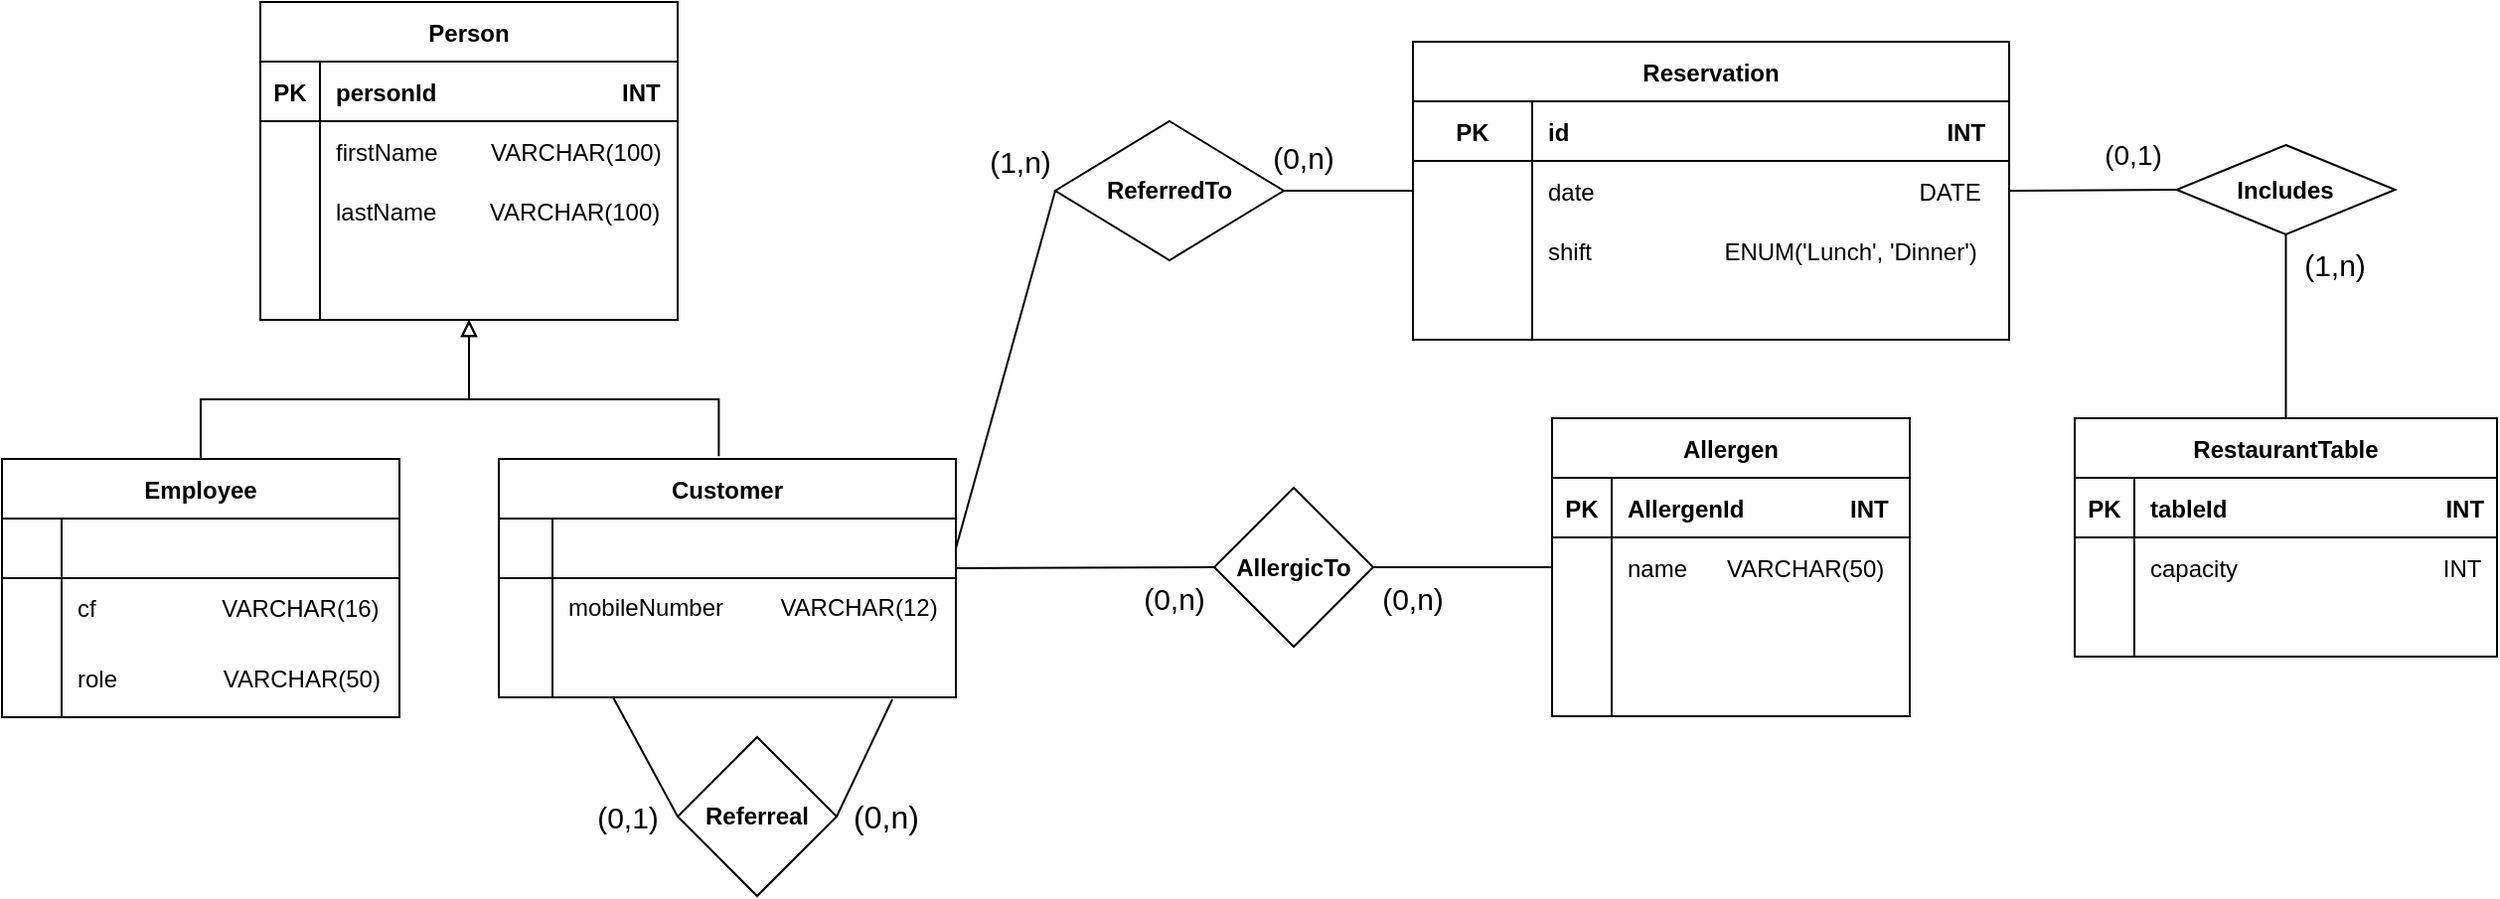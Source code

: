 <mxfile version="15.9.4" type="device"><diagram id="1aXHfnj2Hg2MPn0BLZoy" name="Page-1"><mxGraphModel dx="1703" dy="993" grid="1" gridSize="10" guides="1" tooltips="1" connect="1" arrows="1" fold="1" page="1" pageScale="1" pageWidth="827" pageHeight="1169" math="0" shadow="0"><root><mxCell id="0"/><mxCell id="1" parent="0"/><mxCell id="R9F9SljsC6DmI7qh5kv6-1" value="Person" style="shape=table;startSize=30;container=1;collapsible=1;childLayout=tableLayout;fixedRows=1;rowLines=0;fontStyle=1;align=center;resizeLast=1;" vertex="1" parent="1"><mxGeometry x="330" y="120" width="210" height="160" as="geometry"/></mxCell><mxCell id="R9F9SljsC6DmI7qh5kv6-2" value="" style="shape=partialRectangle;collapsible=0;dropTarget=0;pointerEvents=0;fillColor=none;top=0;left=0;bottom=1;right=0;points=[[0,0.5],[1,0.5]];portConstraint=eastwest;" vertex="1" parent="R9F9SljsC6DmI7qh5kv6-1"><mxGeometry y="30" width="210" height="30" as="geometry"/></mxCell><mxCell id="R9F9SljsC6DmI7qh5kv6-3" value="PK" style="shape=partialRectangle;connectable=0;fillColor=none;top=0;left=0;bottom=0;right=0;fontStyle=1;overflow=hidden;" vertex="1" parent="R9F9SljsC6DmI7qh5kv6-2"><mxGeometry width="30" height="30" as="geometry"><mxRectangle width="30" height="30" as="alternateBounds"/></mxGeometry></mxCell><mxCell id="R9F9SljsC6DmI7qh5kv6-4" value="personId                            INT" style="shape=partialRectangle;connectable=0;fillColor=none;top=0;left=0;bottom=0;right=0;align=left;spacingLeft=6;fontStyle=1;overflow=hidden;" vertex="1" parent="R9F9SljsC6DmI7qh5kv6-2"><mxGeometry x="30" width="180" height="30" as="geometry"><mxRectangle width="180" height="30" as="alternateBounds"/></mxGeometry></mxCell><mxCell id="R9F9SljsC6DmI7qh5kv6-5" value="" style="shape=partialRectangle;collapsible=0;dropTarget=0;pointerEvents=0;fillColor=none;top=0;left=0;bottom=0;right=0;points=[[0,0.5],[1,0.5]];portConstraint=eastwest;" vertex="1" parent="R9F9SljsC6DmI7qh5kv6-1"><mxGeometry y="60" width="210" height="30" as="geometry"/></mxCell><mxCell id="R9F9SljsC6DmI7qh5kv6-6" value="" style="shape=partialRectangle;connectable=0;fillColor=none;top=0;left=0;bottom=0;right=0;editable=1;overflow=hidden;" vertex="1" parent="R9F9SljsC6DmI7qh5kv6-5"><mxGeometry width="30" height="30" as="geometry"><mxRectangle width="30" height="30" as="alternateBounds"/></mxGeometry></mxCell><mxCell id="R9F9SljsC6DmI7qh5kv6-7" value="firstName        VARCHAR(100)" style="shape=partialRectangle;connectable=0;fillColor=none;top=0;left=0;bottom=0;right=0;align=left;spacingLeft=6;overflow=hidden;" vertex="1" parent="R9F9SljsC6DmI7qh5kv6-5"><mxGeometry x="30" width="180" height="30" as="geometry"><mxRectangle width="180" height="30" as="alternateBounds"/></mxGeometry></mxCell><mxCell id="R9F9SljsC6DmI7qh5kv6-8" value="" style="shape=partialRectangle;collapsible=0;dropTarget=0;pointerEvents=0;fillColor=none;top=0;left=0;bottom=0;right=0;points=[[0,0.5],[1,0.5]];portConstraint=eastwest;" vertex="1" parent="R9F9SljsC6DmI7qh5kv6-1"><mxGeometry y="90" width="210" height="30" as="geometry"/></mxCell><mxCell id="R9F9SljsC6DmI7qh5kv6-9" value="" style="shape=partialRectangle;connectable=0;fillColor=none;top=0;left=0;bottom=0;right=0;editable=1;overflow=hidden;" vertex="1" parent="R9F9SljsC6DmI7qh5kv6-8"><mxGeometry width="30" height="30" as="geometry"><mxRectangle width="30" height="30" as="alternateBounds"/></mxGeometry></mxCell><mxCell id="R9F9SljsC6DmI7qh5kv6-10" value="lastName        VARCHAR(100)" style="shape=partialRectangle;connectable=0;fillColor=none;top=0;left=0;bottom=0;right=0;align=left;spacingLeft=6;overflow=hidden;" vertex="1" parent="R9F9SljsC6DmI7qh5kv6-8"><mxGeometry x="30" width="180" height="30" as="geometry"><mxRectangle width="180" height="30" as="alternateBounds"/></mxGeometry></mxCell><mxCell id="R9F9SljsC6DmI7qh5kv6-11" value="Employee" style="shape=table;startSize=30;container=1;collapsible=1;childLayout=tableLayout;fixedRows=1;rowLines=0;fontStyle=1;align=center;resizeLast=1;" vertex="1" parent="1"><mxGeometry x="200" y="350" width="200" height="130" as="geometry"/></mxCell><mxCell id="R9F9SljsC6DmI7qh5kv6-12" value="" style="shape=partialRectangle;collapsible=0;dropTarget=0;pointerEvents=0;fillColor=none;top=0;left=0;bottom=1;right=0;points=[[0,0.5],[1,0.5]];portConstraint=eastwest;" vertex="1" parent="R9F9SljsC6DmI7qh5kv6-11"><mxGeometry y="30" width="200" height="30" as="geometry"/></mxCell><mxCell id="R9F9SljsC6DmI7qh5kv6-13" value="" style="shape=partialRectangle;connectable=0;fillColor=none;top=0;left=0;bottom=0;right=0;fontStyle=1;overflow=hidden;" vertex="1" parent="R9F9SljsC6DmI7qh5kv6-12"><mxGeometry width="30" height="30" as="geometry"><mxRectangle width="30" height="30" as="alternateBounds"/></mxGeometry></mxCell><mxCell id="R9F9SljsC6DmI7qh5kv6-14" value="" style="shape=partialRectangle;connectable=0;fillColor=none;top=0;left=0;bottom=0;right=0;align=left;spacingLeft=6;fontStyle=1;overflow=hidden;" vertex="1" parent="R9F9SljsC6DmI7qh5kv6-12"><mxGeometry x="30" width="170" height="30" as="geometry"><mxRectangle width="170" height="30" as="alternateBounds"/></mxGeometry></mxCell><mxCell id="R9F9SljsC6DmI7qh5kv6-18" value="" style="shape=partialRectangle;collapsible=0;dropTarget=0;pointerEvents=0;fillColor=none;top=0;left=0;bottom=0;right=0;points=[[0,0.5],[1,0.5]];portConstraint=eastwest;" vertex="1" parent="R9F9SljsC6DmI7qh5kv6-11"><mxGeometry y="60" width="200" height="30" as="geometry"/></mxCell><mxCell id="R9F9SljsC6DmI7qh5kv6-19" value="" style="shape=partialRectangle;connectable=0;fillColor=none;top=0;left=0;bottom=0;right=0;editable=1;overflow=hidden;" vertex="1" parent="R9F9SljsC6DmI7qh5kv6-18"><mxGeometry width="30" height="30" as="geometry"><mxRectangle width="30" height="30" as="alternateBounds"/></mxGeometry></mxCell><mxCell id="R9F9SljsC6DmI7qh5kv6-20" value="" style="shape=partialRectangle;connectable=0;fillColor=none;top=0;left=0;bottom=0;right=0;align=left;spacingLeft=6;overflow=hidden;" vertex="1" parent="R9F9SljsC6DmI7qh5kv6-18"><mxGeometry x="30" width="170" height="30" as="geometry"><mxRectangle width="170" height="30" as="alternateBounds"/></mxGeometry></mxCell><mxCell id="R9F9SljsC6DmI7qh5kv6-15" value="" style="shape=partialRectangle;collapsible=0;dropTarget=0;pointerEvents=0;fillColor=none;top=0;left=0;bottom=0;right=0;points=[[0,0.5],[1,0.5]];portConstraint=eastwest;" vertex="1" parent="R9F9SljsC6DmI7qh5kv6-11"><mxGeometry y="90" width="200" height="40" as="geometry"/></mxCell><mxCell id="R9F9SljsC6DmI7qh5kv6-16" value="" style="shape=partialRectangle;connectable=0;fillColor=none;top=0;left=0;bottom=0;right=0;editable=1;overflow=hidden;" vertex="1" parent="R9F9SljsC6DmI7qh5kv6-15"><mxGeometry width="30" height="40" as="geometry"><mxRectangle width="30" height="40" as="alternateBounds"/></mxGeometry></mxCell><mxCell id="R9F9SljsC6DmI7qh5kv6-17" value="role                VARCHAR(50)" style="shape=partialRectangle;connectable=0;fillColor=none;top=0;left=0;bottom=0;right=0;align=left;spacingLeft=6;overflow=hidden;" vertex="1" parent="R9F9SljsC6DmI7qh5kv6-15"><mxGeometry x="30" width="170" height="40" as="geometry"><mxRectangle width="170" height="40" as="alternateBounds"/></mxGeometry></mxCell><mxCell id="R9F9SljsC6DmI7qh5kv6-22" value="" style="edgeStyle=elbowEdgeStyle;elbow=vertical;endArrow=block;html=1;rounded=0;strokeColor=#000000;endFill=0;exitX=0.5;exitY=0;exitDx=0;exitDy=0;" edge="1" parent="1" source="R9F9SljsC6DmI7qh5kv6-11"><mxGeometry width="50" height="50" relative="1" as="geometry"><mxPoint x="240" y="350" as="sourcePoint"/><mxPoint x="435" y="280" as="targetPoint"/><Array as="points"><mxPoint x="370" y="320"/><mxPoint x="420" y="320"/><mxPoint x="330" y="320"/><mxPoint x="320" y="320"/><mxPoint x="400" y="310"/><mxPoint x="370" y="325"/></Array></mxGeometry></mxCell><mxCell id="R9F9SljsC6DmI7qh5kv6-23" value="" style="edgeStyle=elbowEdgeStyle;elbow=vertical;endArrow=block;html=1;rounded=0;strokeColor=#000000;endFill=0;exitX=0.289;exitY=-0.03;exitDx=0;exitDy=0;exitPerimeter=0;entryX=0.5;entryY=1;entryDx=0;entryDy=0;" edge="1" parent="1" target="R9F9SljsC6DmI7qh5kv6-1"><mxGeometry width="50" height="50" relative="1" as="geometry"><mxPoint x="560.69" y="348.62" as="sourcePoint"/><mxPoint x="390" y="270" as="targetPoint"/><Array as="points"><mxPoint x="410" y="320"/><mxPoint x="380" y="300"/><mxPoint x="470" y="310"/><mxPoint x="580" y="330"/><mxPoint x="570" y="320"/><mxPoint x="450" y="320"/></Array></mxGeometry></mxCell><mxCell id="R9F9SljsC6DmI7qh5kv6-24" value="cf                   VARCHAR(16)" style="shape=partialRectangle;connectable=0;fillColor=none;top=0;left=0;bottom=0;right=0;align=left;spacingLeft=6;overflow=hidden;" vertex="1" parent="1"><mxGeometry x="230" y="409.5" width="240" height="30" as="geometry"><mxRectangle width="240" height="40" as="alternateBounds"/></mxGeometry></mxCell><mxCell id="R9F9SljsC6DmI7qh5kv6-25" value="&lt;b&gt;Referreal&lt;/b&gt;" style="rhombus;whiteSpace=wrap;html=1;fillColor=none;" vertex="1" parent="1"><mxGeometry x="540" y="490" width="80" height="80" as="geometry"/></mxCell><mxCell id="R9F9SljsC6DmI7qh5kv6-26" value="Reservation" style="shape=table;startSize=30;container=1;collapsible=1;childLayout=tableLayout;fixedRows=1;rowLines=0;fontStyle=1;align=center;resizeLast=1;fillColor=none;" vertex="1" parent="1"><mxGeometry x="910" y="140" width="300" height="150" as="geometry"/></mxCell><mxCell id="R9F9SljsC6DmI7qh5kv6-27" value="" style="shape=partialRectangle;collapsible=0;dropTarget=0;pointerEvents=0;fillColor=none;top=0;left=0;bottom=1;right=0;points=[[0,0.5],[1,0.5]];portConstraint=eastwest;" vertex="1" parent="R9F9SljsC6DmI7qh5kv6-26"><mxGeometry y="30" width="300" height="30" as="geometry"/></mxCell><mxCell id="R9F9SljsC6DmI7qh5kv6-28" value="PK" style="shape=partialRectangle;connectable=0;fillColor=none;top=0;left=0;bottom=0;right=0;fontStyle=1;overflow=hidden;" vertex="1" parent="R9F9SljsC6DmI7qh5kv6-27"><mxGeometry width="60" height="30" as="geometry"><mxRectangle width="60" height="30" as="alternateBounds"/></mxGeometry></mxCell><mxCell id="R9F9SljsC6DmI7qh5kv6-29" value="id                                                         INT" style="shape=partialRectangle;connectable=0;fillColor=none;top=0;left=0;bottom=0;right=0;align=left;spacingLeft=6;fontStyle=1;overflow=hidden;" vertex="1" parent="R9F9SljsC6DmI7qh5kv6-27"><mxGeometry x="60" width="240" height="30" as="geometry"><mxRectangle width="240" height="30" as="alternateBounds"/></mxGeometry></mxCell><mxCell id="R9F9SljsC6DmI7qh5kv6-33" value="" style="shape=partialRectangle;collapsible=0;dropTarget=0;pointerEvents=0;fillColor=none;top=0;left=0;bottom=0;right=0;points=[[0,0.5],[1,0.5]];portConstraint=eastwest;" vertex="1" parent="R9F9SljsC6DmI7qh5kv6-26"><mxGeometry y="60" width="300" height="30" as="geometry"/></mxCell><mxCell id="R9F9SljsC6DmI7qh5kv6-34" value="" style="shape=partialRectangle;connectable=0;fillColor=none;top=0;left=0;bottom=0;right=0;editable=1;overflow=hidden;" vertex="1" parent="R9F9SljsC6DmI7qh5kv6-33"><mxGeometry width="60" height="30" as="geometry"><mxRectangle width="60" height="30" as="alternateBounds"/></mxGeometry></mxCell><mxCell id="R9F9SljsC6DmI7qh5kv6-35" value="date                                                 DATE" style="shape=partialRectangle;connectable=0;fillColor=none;top=0;left=0;bottom=0;right=0;align=left;spacingLeft=6;overflow=hidden;" vertex="1" parent="R9F9SljsC6DmI7qh5kv6-33"><mxGeometry x="60" width="240" height="30" as="geometry"><mxRectangle width="240" height="30" as="alternateBounds"/></mxGeometry></mxCell><mxCell id="R9F9SljsC6DmI7qh5kv6-36" value="" style="shape=partialRectangle;collapsible=0;dropTarget=0;pointerEvents=0;fillColor=none;top=0;left=0;bottom=0;right=0;points=[[0,0.5],[1,0.5]];portConstraint=eastwest;" vertex="1" parent="R9F9SljsC6DmI7qh5kv6-26"><mxGeometry y="90" width="300" height="30" as="geometry"/></mxCell><mxCell id="R9F9SljsC6DmI7qh5kv6-37" value="" style="shape=partialRectangle;connectable=0;fillColor=none;top=0;left=0;bottom=0;right=0;editable=1;overflow=hidden;" vertex="1" parent="R9F9SljsC6DmI7qh5kv6-36"><mxGeometry width="60" height="30" as="geometry"><mxRectangle width="60" height="30" as="alternateBounds"/></mxGeometry></mxCell><mxCell id="R9F9SljsC6DmI7qh5kv6-38" value="shift                    ENUM('Lunch', 'Dinner')" style="shape=partialRectangle;connectable=0;fillColor=none;top=0;left=0;bottom=0;right=0;align=left;spacingLeft=6;overflow=hidden;" vertex="1" parent="R9F9SljsC6DmI7qh5kv6-36"><mxGeometry x="60" width="240" height="30" as="geometry"><mxRectangle width="240" height="30" as="alternateBounds"/></mxGeometry></mxCell><mxCell id="R9F9SljsC6DmI7qh5kv6-30" value="" style="shape=partialRectangle;collapsible=0;dropTarget=0;pointerEvents=0;fillColor=none;top=0;left=0;bottom=0;right=0;points=[[0,0.5],[1,0.5]];portConstraint=eastwest;" vertex="1" parent="R9F9SljsC6DmI7qh5kv6-26"><mxGeometry y="120" width="300" height="30" as="geometry"/></mxCell><mxCell id="R9F9SljsC6DmI7qh5kv6-31" value="" style="shape=partialRectangle;connectable=0;fillColor=none;top=0;left=0;bottom=0;right=0;editable=1;overflow=hidden;" vertex="1" parent="R9F9SljsC6DmI7qh5kv6-30"><mxGeometry width="60" height="30" as="geometry"><mxRectangle width="60" height="30" as="alternateBounds"/></mxGeometry></mxCell><mxCell id="R9F9SljsC6DmI7qh5kv6-32" value="" style="shape=partialRectangle;connectable=0;fillColor=none;top=0;left=0;bottom=0;right=0;align=left;spacingLeft=6;overflow=hidden;" vertex="1" parent="R9F9SljsC6DmI7qh5kv6-30"><mxGeometry x="60" width="240" height="30" as="geometry"><mxRectangle width="240" height="30" as="alternateBounds"/></mxGeometry></mxCell><mxCell id="R9F9SljsC6DmI7qh5kv6-40" value="Allergen" style="shape=table;startSize=30;container=1;collapsible=1;childLayout=tableLayout;fixedRows=1;rowLines=0;fontStyle=1;align=center;resizeLast=1;fillColor=none;" vertex="1" parent="1"><mxGeometry x="980" y="329.5" width="180" height="150" as="geometry"><mxRectangle x="1010" y="480" width="60" height="30" as="alternateBounds"/></mxGeometry></mxCell><mxCell id="R9F9SljsC6DmI7qh5kv6-41" value="" style="shape=partialRectangle;collapsible=0;dropTarget=0;pointerEvents=0;fillColor=none;top=0;left=0;bottom=1;right=0;points=[[0,0.5],[1,0.5]];portConstraint=eastwest;" vertex="1" parent="R9F9SljsC6DmI7qh5kv6-40"><mxGeometry y="30" width="180" height="30" as="geometry"/></mxCell><mxCell id="R9F9SljsC6DmI7qh5kv6-42" value="PK" style="shape=partialRectangle;connectable=0;fillColor=none;top=0;left=0;bottom=0;right=0;fontStyle=1;overflow=hidden;" vertex="1" parent="R9F9SljsC6DmI7qh5kv6-41"><mxGeometry width="30" height="30" as="geometry"><mxRectangle width="30" height="30" as="alternateBounds"/></mxGeometry></mxCell><mxCell id="R9F9SljsC6DmI7qh5kv6-43" value="AllergenId                INT" style="shape=partialRectangle;connectable=0;fillColor=none;top=0;left=0;bottom=0;right=0;align=left;spacingLeft=6;fontStyle=1;overflow=hidden;" vertex="1" parent="R9F9SljsC6DmI7qh5kv6-41"><mxGeometry x="30" width="150" height="30" as="geometry"><mxRectangle width="150" height="30" as="alternateBounds"/></mxGeometry></mxCell><mxCell id="R9F9SljsC6DmI7qh5kv6-44" value="" style="shape=partialRectangle;collapsible=0;dropTarget=0;pointerEvents=0;fillColor=none;top=0;left=0;bottom=0;right=0;points=[[0,0.5],[1,0.5]];portConstraint=eastwest;" vertex="1" parent="R9F9SljsC6DmI7qh5kv6-40"><mxGeometry y="60" width="180" height="30" as="geometry"/></mxCell><mxCell id="R9F9SljsC6DmI7qh5kv6-45" value="" style="shape=partialRectangle;connectable=0;fillColor=none;top=0;left=0;bottom=0;right=0;editable=1;overflow=hidden;" vertex="1" parent="R9F9SljsC6DmI7qh5kv6-44"><mxGeometry width="30" height="30" as="geometry"><mxRectangle width="30" height="30" as="alternateBounds"/></mxGeometry></mxCell><mxCell id="R9F9SljsC6DmI7qh5kv6-46" value="name      VARCHAR(50)" style="shape=partialRectangle;connectable=0;fillColor=none;top=0;left=0;bottom=0;right=0;align=left;spacingLeft=6;overflow=hidden;" vertex="1" parent="R9F9SljsC6DmI7qh5kv6-44"><mxGeometry x="30" width="150" height="30" as="geometry"><mxRectangle width="150" height="30" as="alternateBounds"/></mxGeometry></mxCell><mxCell id="R9F9SljsC6DmI7qh5kv6-47" value="" style="shape=partialRectangle;collapsible=0;dropTarget=0;pointerEvents=0;fillColor=none;top=0;left=0;bottom=0;right=0;points=[[0,0.5],[1,0.5]];portConstraint=eastwest;" vertex="1" parent="R9F9SljsC6DmI7qh5kv6-40"><mxGeometry y="90" width="180" height="30" as="geometry"/></mxCell><mxCell id="R9F9SljsC6DmI7qh5kv6-48" value="" style="shape=partialRectangle;connectable=0;fillColor=none;top=0;left=0;bottom=0;right=0;editable=1;overflow=hidden;" vertex="1" parent="R9F9SljsC6DmI7qh5kv6-47"><mxGeometry width="30" height="30" as="geometry"><mxRectangle width="30" height="30" as="alternateBounds"/></mxGeometry></mxCell><mxCell id="R9F9SljsC6DmI7qh5kv6-49" value="" style="shape=partialRectangle;connectable=0;fillColor=none;top=0;left=0;bottom=0;right=0;align=left;spacingLeft=6;overflow=hidden;" vertex="1" parent="R9F9SljsC6DmI7qh5kv6-47"><mxGeometry x="30" width="150" height="30" as="geometry"><mxRectangle width="150" height="30" as="alternateBounds"/></mxGeometry></mxCell><mxCell id="R9F9SljsC6DmI7qh5kv6-50" value="" style="shape=partialRectangle;collapsible=0;dropTarget=0;pointerEvents=0;fillColor=none;top=0;left=0;bottom=0;right=0;points=[[0,0.5],[1,0.5]];portConstraint=eastwest;" vertex="1" parent="R9F9SljsC6DmI7qh5kv6-40"><mxGeometry y="120" width="180" height="30" as="geometry"/></mxCell><mxCell id="R9F9SljsC6DmI7qh5kv6-51" value="" style="shape=partialRectangle;connectable=0;fillColor=none;top=0;left=0;bottom=0;right=0;editable=1;overflow=hidden;" vertex="1" parent="R9F9SljsC6DmI7qh5kv6-50"><mxGeometry width="30" height="30" as="geometry"><mxRectangle width="30" height="30" as="alternateBounds"/></mxGeometry></mxCell><mxCell id="R9F9SljsC6DmI7qh5kv6-52" value="" style="shape=partialRectangle;connectable=0;fillColor=none;top=0;left=0;bottom=0;right=0;align=left;spacingLeft=6;overflow=hidden;" vertex="1" parent="R9F9SljsC6DmI7qh5kv6-50"><mxGeometry x="30" width="150" height="30" as="geometry"><mxRectangle width="150" height="30" as="alternateBounds"/></mxGeometry></mxCell><mxCell id="R9F9SljsC6DmI7qh5kv6-53" value="&lt;b&gt;AllergicTo&lt;/b&gt;" style="rhombus;whiteSpace=wrap;html=1;fillColor=none;" vertex="1" parent="1"><mxGeometry x="810" y="364.5" width="80" height="80" as="geometry"/></mxCell><mxCell id="R9F9SljsC6DmI7qh5kv6-54" value="" style="endArrow=none;html=1;rounded=0;strokeColor=#000000;entryX=0;entryY=0.5;entryDx=0;entryDy=0;exitX=1;exitY=0.833;exitDx=0;exitDy=0;exitPerimeter=0;" edge="1" parent="1" target="R9F9SljsC6DmI7qh5kv6-53" source="R9F9SljsC6DmI7qh5kv6-109"><mxGeometry width="50" height="50" relative="1" as="geometry"><mxPoint x="710" y="391" as="sourcePoint"/><mxPoint x="770" y="190" as="targetPoint"/></mxGeometry></mxCell><mxCell id="R9F9SljsC6DmI7qh5kv6-55" value="" style="endArrow=none;html=1;rounded=0;strokeColor=#000000;entryX=0;entryY=0.5;entryDx=0;entryDy=0;" edge="1" parent="1" target="R9F9SljsC6DmI7qh5kv6-44"><mxGeometry width="50" height="50" relative="1" as="geometry"><mxPoint x="890" y="404.5" as="sourcePoint"/><mxPoint x="940" y="354.5" as="targetPoint"/></mxGeometry></mxCell><mxCell id="R9F9SljsC6DmI7qh5kv6-57" value="" style="endArrow=none;html=1;rounded=0;strokeColor=#000000;exitX=0;exitY=0.5;exitDx=0;exitDy=0;entryX=0.25;entryY=1;entryDx=0;entryDy=0;entryPerimeter=0;" edge="1" parent="1" source="R9F9SljsC6DmI7qh5kv6-25" target="R9F9SljsC6DmI7qh5kv6-115"><mxGeometry width="50" height="50" relative="1" as="geometry"><mxPoint x="480" y="456" as="sourcePoint"/><mxPoint x="570" y="610" as="targetPoint"/></mxGeometry></mxCell><mxCell id="R9F9SljsC6DmI7qh5kv6-58" value="" style="endArrow=none;html=1;rounded=0;strokeColor=#000000;exitX=1;exitY=0.5;exitDx=0;exitDy=0;entryX=0.861;entryY=1.033;entryDx=0;entryDy=0;entryPerimeter=0;" edge="1" parent="1" source="R9F9SljsC6DmI7qh5kv6-25" target="R9F9SljsC6DmI7qh5kv6-115"><mxGeometry width="50" height="50" relative="1" as="geometry"><mxPoint x="645" y="500" as="sourcePoint"/><mxPoint x="658" y="580" as="targetPoint"/></mxGeometry></mxCell><mxCell id="R9F9SljsC6DmI7qh5kv6-59" value="(0,1)" style="text;html=1;strokeColor=none;fillColor=none;align=center;verticalAlign=middle;whiteSpace=wrap;rounded=0;fontSize=15;" vertex="1" parent="1"><mxGeometry x="500" y="520" width="30" height="20" as="geometry"/></mxCell><mxCell id="R9F9SljsC6DmI7qh5kv6-60" value="(0,n)" style="text;html=1;strokeColor=none;fillColor=none;align=center;verticalAlign=middle;whiteSpace=wrap;rounded=0;fontSize=16;" vertex="1" parent="1"><mxGeometry x="630" y="520" width="30" height="20" as="geometry"/></mxCell><mxCell id="R9F9SljsC6DmI7qh5kv6-62" value="&lt;font style=&quot;font-size: 15px&quot;&gt;(0,n)&lt;/font&gt;" style="text;html=1;strokeColor=none;fillColor=none;align=center;verticalAlign=middle;whiteSpace=wrap;rounded=0;fontSize=15;" vertex="1" parent="1"><mxGeometry x="890" y="409.5" width="40" height="20" as="geometry"/></mxCell><mxCell id="R9F9SljsC6DmI7qh5kv6-67" value="(0,n)" style="text;html=1;strokeColor=none;fillColor=none;align=center;verticalAlign=middle;whiteSpace=wrap;rounded=0;fontSize=15;" vertex="1" parent="1"><mxGeometry x="845" y="190" width="20" height="15" as="geometry"/></mxCell><mxCell id="R9F9SljsC6DmI7qh5kv6-68" value="&lt;b&gt;ReferredTo&lt;/b&gt;" style="rhombus;whiteSpace=wrap;html=1;fillColor=none;" vertex="1" parent="1"><mxGeometry x="730" y="180" width="115" height="70" as="geometry"/></mxCell><mxCell id="R9F9SljsC6DmI7qh5kv6-69" value="" style="endArrow=none;html=1;rounded=0;strokeColor=#000000;exitX=1;exitY=0.5;exitDx=0;exitDy=0;entryX=0;entryY=0.5;entryDx=0;entryDy=0;" edge="1" parent="1" source="R9F9SljsC6DmI7qh5kv6-109" target="R9F9SljsC6DmI7qh5kv6-68"><mxGeometry width="50" height="50" relative="1" as="geometry"><mxPoint x="710" y="350" as="sourcePoint"/><mxPoint x="800" y="280" as="targetPoint"/></mxGeometry></mxCell><mxCell id="R9F9SljsC6DmI7qh5kv6-71" value="(1,n)" style="text;html=1;strokeColor=none;fillColor=none;align=center;verticalAlign=middle;whiteSpace=wrap;rounded=0;strokeWidth=3;fontSize=15;" vertex="1" parent="1"><mxGeometry x="695" y="190" width="35" height="20" as="geometry"/></mxCell><mxCell id="R9F9SljsC6DmI7qh5kv6-73" value="" style="endArrow=none;html=1;rounded=0;fontSize=16;strokeColor=#000000;exitX=1;exitY=0.5;exitDx=0;exitDy=0;entryX=0;entryY=0.5;entryDx=0;entryDy=0;" edge="1" parent="1" source="R9F9SljsC6DmI7qh5kv6-33" target="R9F9SljsC6DmI7qh5kv6-74"><mxGeometry width="50" height="50" relative="1" as="geometry"><mxPoint x="1270" y="170" as="sourcePoint"/><mxPoint x="1400" y="155" as="targetPoint"/></mxGeometry></mxCell><mxCell id="R9F9SljsC6DmI7qh5kv6-74" value="&lt;b&gt;Includes&lt;br&gt;&lt;/b&gt;" style="rhombus;whiteSpace=wrap;html=1;fillColor=none;" vertex="1" parent="1"><mxGeometry x="1294.25" y="192" width="110" height="45" as="geometry"/></mxCell><mxCell id="R9F9SljsC6DmI7qh5kv6-75" value="RestaurantTable" style="shape=table;startSize=30;container=1;collapsible=1;childLayout=tableLayout;fixedRows=1;rowLines=0;fontStyle=1;align=center;resizeLast=1;fillColor=none;" vertex="1" parent="1"><mxGeometry x="1243" y="329.5" width="212.5" height="120" as="geometry"/></mxCell><mxCell id="R9F9SljsC6DmI7qh5kv6-76" value="" style="shape=partialRectangle;collapsible=0;dropTarget=0;pointerEvents=0;fillColor=none;top=0;left=0;bottom=1;right=0;points=[[0,0.5],[1,0.5]];portConstraint=eastwest;" vertex="1" parent="R9F9SljsC6DmI7qh5kv6-75"><mxGeometry y="30" width="212.5" height="30" as="geometry"/></mxCell><mxCell id="R9F9SljsC6DmI7qh5kv6-77" value="PK" style="shape=partialRectangle;connectable=0;fillColor=none;top=0;left=0;bottom=0;right=0;fontStyle=1;overflow=hidden;" vertex="1" parent="R9F9SljsC6DmI7qh5kv6-76"><mxGeometry width="30" height="30" as="geometry"><mxRectangle width="30" height="30" as="alternateBounds"/></mxGeometry></mxCell><mxCell id="R9F9SljsC6DmI7qh5kv6-78" value="tableId                                 INT" style="shape=partialRectangle;connectable=0;fillColor=none;top=0;left=0;bottom=0;right=0;align=left;spacingLeft=6;fontStyle=1;overflow=hidden;" vertex="1" parent="R9F9SljsC6DmI7qh5kv6-76"><mxGeometry x="30" width="182.5" height="30" as="geometry"><mxRectangle width="182.5" height="30" as="alternateBounds"/></mxGeometry></mxCell><mxCell id="R9F9SljsC6DmI7qh5kv6-79" value="" style="shape=partialRectangle;collapsible=0;dropTarget=0;pointerEvents=0;fillColor=none;top=0;left=0;bottom=0;right=0;points=[[0,0.5],[1,0.5]];portConstraint=eastwest;" vertex="1" parent="R9F9SljsC6DmI7qh5kv6-75"><mxGeometry y="60" width="212.5" height="30" as="geometry"/></mxCell><mxCell id="R9F9SljsC6DmI7qh5kv6-80" value="" style="shape=partialRectangle;connectable=0;fillColor=none;top=0;left=0;bottom=0;right=0;editable=1;overflow=hidden;" vertex="1" parent="R9F9SljsC6DmI7qh5kv6-79"><mxGeometry width="30" height="30" as="geometry"><mxRectangle width="30" height="30" as="alternateBounds"/></mxGeometry></mxCell><mxCell id="R9F9SljsC6DmI7qh5kv6-81" value="capacity                               INT" style="shape=partialRectangle;connectable=0;fillColor=none;top=0;left=0;bottom=0;right=0;align=left;spacingLeft=6;overflow=hidden;" vertex="1" parent="R9F9SljsC6DmI7qh5kv6-79"><mxGeometry x="30" width="182.5" height="30" as="geometry"><mxRectangle width="182.5" height="30" as="alternateBounds"/></mxGeometry></mxCell><mxCell id="R9F9SljsC6DmI7qh5kv6-82" value="" style="shape=partialRectangle;collapsible=0;dropTarget=0;pointerEvents=0;fillColor=none;top=0;left=0;bottom=0;right=0;points=[[0,0.5],[1,0.5]];portConstraint=eastwest;" vertex="1" parent="R9F9SljsC6DmI7qh5kv6-75"><mxGeometry y="90" width="212.5" height="30" as="geometry"/></mxCell><mxCell id="R9F9SljsC6DmI7qh5kv6-83" value="" style="shape=partialRectangle;connectable=0;fillColor=none;top=0;left=0;bottom=0;right=0;editable=1;overflow=hidden;" vertex="1" parent="R9F9SljsC6DmI7qh5kv6-82"><mxGeometry width="30" height="30" as="geometry"><mxRectangle width="30" height="30" as="alternateBounds"/></mxGeometry></mxCell><mxCell id="R9F9SljsC6DmI7qh5kv6-84" value="" style="shape=partialRectangle;connectable=0;fillColor=none;top=0;left=0;bottom=0;right=0;align=left;spacingLeft=6;overflow=hidden;" vertex="1" parent="R9F9SljsC6DmI7qh5kv6-82"><mxGeometry x="30" width="182.5" height="30" as="geometry"><mxRectangle width="182.5" height="30" as="alternateBounds"/></mxGeometry></mxCell><mxCell id="R9F9SljsC6DmI7qh5kv6-86" value="" style="endArrow=none;html=1;rounded=0;fontSize=16;fontColor=none;strokeColor=#000000;" edge="1" parent="1"><mxGeometry width="50" height="50" relative="1" as="geometry"><mxPoint x="360" y="280" as="sourcePoint"/><mxPoint x="360" y="240" as="targetPoint"/></mxGeometry></mxCell><mxCell id="R9F9SljsC6DmI7qh5kv6-87" value="" style="endArrow=none;html=1;rounded=0;fontSize=16;fontColor=none;strokeColor=#000000;entryX=0.5;entryY=1;entryDx=0;entryDy=0;exitX=0.5;exitY=0;exitDx=0;exitDy=0;" edge="1" parent="1" source="R9F9SljsC6DmI7qh5kv6-75" target="R9F9SljsC6DmI7qh5kv6-74"><mxGeometry width="50" height="50" relative="1" as="geometry"><mxPoint x="1174.25" y="199.5" as="sourcePoint"/><mxPoint x="1224.25" y="149.5" as="targetPoint"/></mxGeometry></mxCell><mxCell id="R9F9SljsC6DmI7qh5kv6-91" value="(1,n)" style="text;html=1;strokeColor=none;fillColor=none;align=center;verticalAlign=middle;whiteSpace=wrap;rounded=0;fontSize=15;fontColor=none;" vertex="1" parent="1"><mxGeometry x="1344.25" y="237" width="60" height="30" as="geometry"/></mxCell><mxCell id="R9F9SljsC6DmI7qh5kv6-108" value="Customer" style="shape=table;startSize=30;container=1;collapsible=0;childLayout=tableLayout;fixedRows=1;rowLines=0;fontStyle=1;align=center;pointerEvents=1;" vertex="1" parent="1"><mxGeometry x="450" y="350" width="230" height="120" as="geometry"/></mxCell><mxCell id="R9F9SljsC6DmI7qh5kv6-109" value="" style="shape=partialRectangle;html=1;whiteSpace=wrap;collapsible=0;dropTarget=0;pointerEvents=1;fillColor=none;top=0;left=0;bottom=1;right=0;points=[[0,0.5],[1,0.5]];portConstraint=eastwest;" vertex="1" parent="R9F9SljsC6DmI7qh5kv6-108"><mxGeometry y="30" width="230" height="30" as="geometry"/></mxCell><mxCell id="R9F9SljsC6DmI7qh5kv6-110" value="" style="shape=partialRectangle;html=1;whiteSpace=wrap;connectable=0;fillColor=none;top=0;left=0;bottom=0;right=0;overflow=hidden;pointerEvents=1;" vertex="1" parent="R9F9SljsC6DmI7qh5kv6-109"><mxGeometry width="27" height="30" as="geometry"><mxRectangle width="27" height="30" as="alternateBounds"/></mxGeometry></mxCell><mxCell id="R9F9SljsC6DmI7qh5kv6-111" value="" style="shape=partialRectangle;html=1;whiteSpace=wrap;connectable=0;fillColor=none;top=0;left=0;bottom=0;right=0;align=left;spacingLeft=6;overflow=hidden;pointerEvents=1;" vertex="1" parent="R9F9SljsC6DmI7qh5kv6-109"><mxGeometry x="27" width="203" height="30" as="geometry"><mxRectangle width="203" height="30" as="alternateBounds"/></mxGeometry></mxCell><mxCell id="R9F9SljsC6DmI7qh5kv6-112" value="" style="shape=partialRectangle;html=1;whiteSpace=wrap;collapsible=0;dropTarget=0;pointerEvents=1;fillColor=none;top=0;left=0;bottom=0;right=0;points=[[0,0.5],[1,0.5]];portConstraint=eastwest;" vertex="1" parent="R9F9SljsC6DmI7qh5kv6-108"><mxGeometry y="60" width="230" height="30" as="geometry"/></mxCell><mxCell id="R9F9SljsC6DmI7qh5kv6-113" value="" style="shape=partialRectangle;html=1;whiteSpace=wrap;connectable=0;fillColor=none;top=0;left=0;bottom=0;right=0;overflow=hidden;pointerEvents=1;" vertex="1" parent="R9F9SljsC6DmI7qh5kv6-112"><mxGeometry width="27" height="30" as="geometry"><mxRectangle width="27" height="30" as="alternateBounds"/></mxGeometry></mxCell><mxCell id="R9F9SljsC6DmI7qh5kv6-114" value="mobileNumber&lt;span style=&quot;white-space: pre&quot;&gt;&#9;&lt;/span&gt;&lt;span style=&quot;white-space: pre&quot;&gt;&#9;&lt;/span&gt;VARCHAR(12)" style="shape=partialRectangle;html=1;whiteSpace=wrap;connectable=0;fillColor=none;top=0;left=0;bottom=0;right=0;align=left;spacingLeft=6;overflow=hidden;pointerEvents=1;" vertex="1" parent="R9F9SljsC6DmI7qh5kv6-112"><mxGeometry x="27" width="203" height="30" as="geometry"><mxRectangle width="203" height="30" as="alternateBounds"/></mxGeometry></mxCell><mxCell id="R9F9SljsC6DmI7qh5kv6-115" value="" style="shape=partialRectangle;html=1;whiteSpace=wrap;collapsible=0;dropTarget=0;pointerEvents=1;fillColor=none;top=0;left=0;bottom=0;right=0;points=[[0,0.5],[1,0.5]];portConstraint=eastwest;" vertex="1" parent="R9F9SljsC6DmI7qh5kv6-108"><mxGeometry y="90" width="230" height="30" as="geometry"/></mxCell><mxCell id="R9F9SljsC6DmI7qh5kv6-116" value="" style="shape=partialRectangle;html=1;whiteSpace=wrap;connectable=0;fillColor=none;top=0;left=0;bottom=0;right=0;overflow=hidden;pointerEvents=1;" vertex="1" parent="R9F9SljsC6DmI7qh5kv6-115"><mxGeometry width="27" height="30" as="geometry"><mxRectangle width="27" height="30" as="alternateBounds"/></mxGeometry></mxCell><mxCell id="R9F9SljsC6DmI7qh5kv6-117" value="" style="shape=partialRectangle;html=1;whiteSpace=wrap;connectable=0;fillColor=none;top=0;left=0;bottom=0;right=0;align=left;spacingLeft=6;overflow=hidden;pointerEvents=1;" vertex="1" parent="R9F9SljsC6DmI7qh5kv6-115"><mxGeometry x="27" width="203" height="30" as="geometry"><mxRectangle width="203" height="30" as="alternateBounds"/></mxGeometry></mxCell><mxCell id="R9F9SljsC6DmI7qh5kv6-124" value="" style="endArrow=none;html=1;rounded=0;strokeColor=#000000;exitX=1;exitY=0.5;exitDx=0;exitDy=0;entryX=0;entryY=0.5;entryDx=0;entryDy=0;" edge="1" parent="1" source="R9F9SljsC6DmI7qh5kv6-68" target="R9F9SljsC6DmI7qh5kv6-33"><mxGeometry width="50" height="50" relative="1" as="geometry"><mxPoint x="935" y="214.5" as="sourcePoint"/><mxPoint x="1015" y="214.5" as="targetPoint"/></mxGeometry></mxCell><mxCell id="R9F9SljsC6DmI7qh5kv6-126" value="&lt;font style=&quot;font-size: 15px&quot;&gt;(0,n)&lt;/font&gt;" style="text;html=1;strokeColor=none;fillColor=none;align=center;verticalAlign=middle;whiteSpace=wrap;rounded=0;fontSize=15;" vertex="1" parent="1"><mxGeometry x="770" y="409.5" width="40" height="20" as="geometry"/></mxCell><mxCell id="R9F9SljsC6DmI7qh5kv6-127" value="&lt;font style=&quot;font-size: 14px&quot;&gt;(0,1)&lt;/font&gt;" style="text;html=1;align=center;verticalAlign=middle;resizable=0;points=[];autosize=1;strokeColor=none;fillColor=none;" vertex="1" parent="1"><mxGeometry x="1252.25" y="187" width="40" height="20" as="geometry"/></mxCell></root></mxGraphModel></diagram></mxfile>